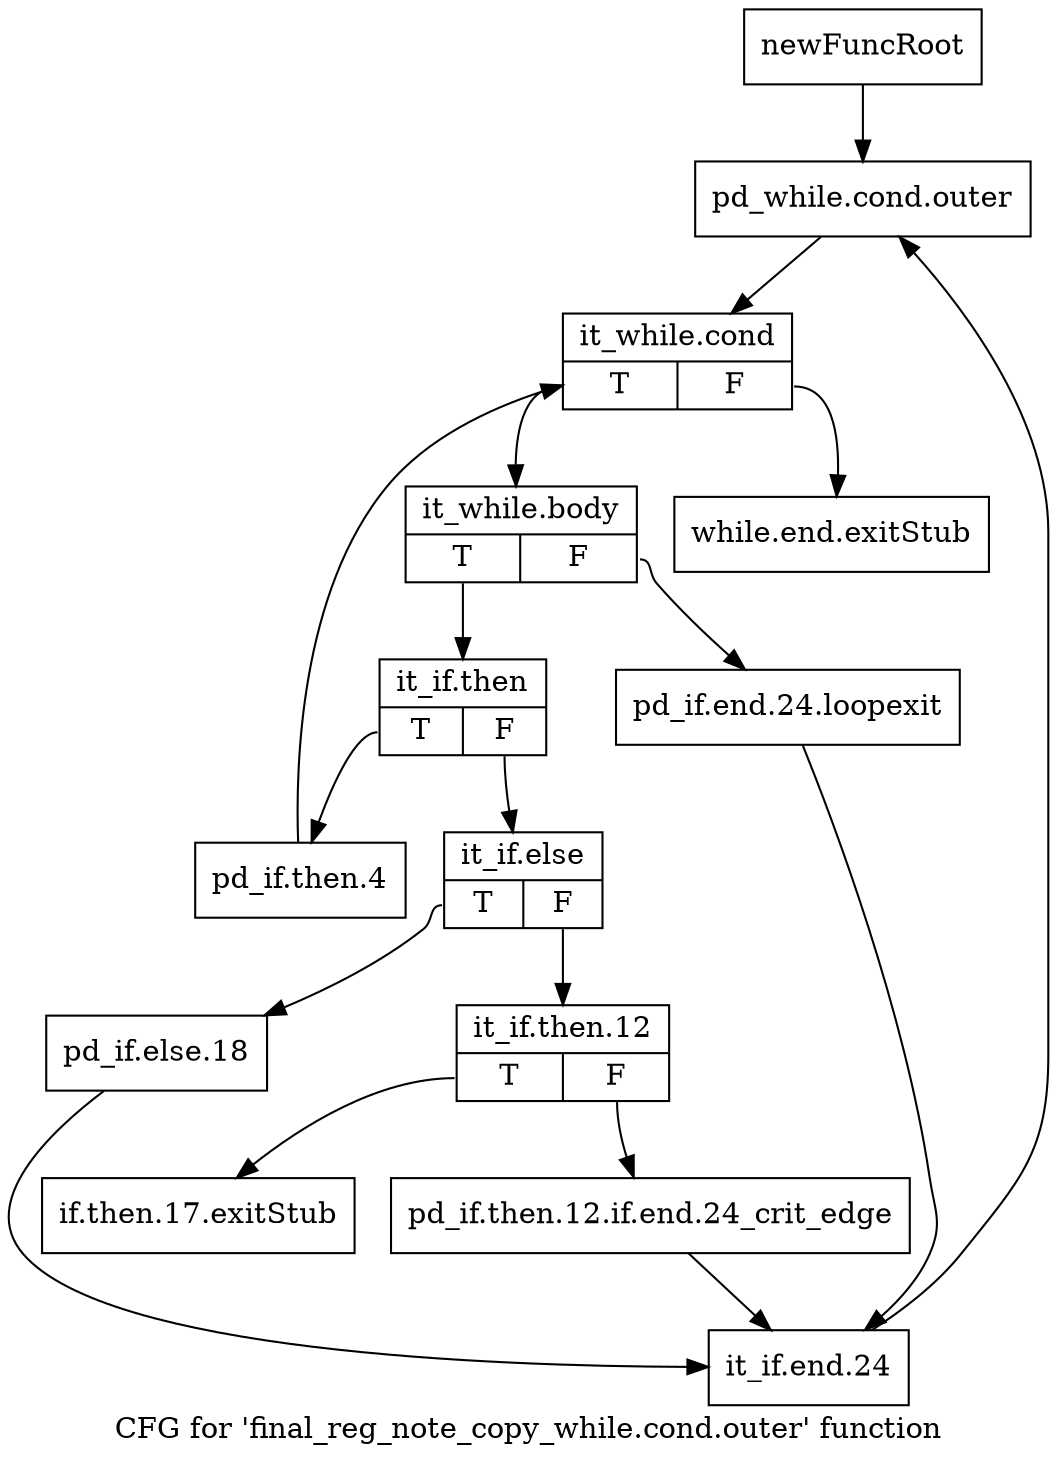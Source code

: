 digraph "CFG for 'final_reg_note_copy_while.cond.outer' function" {
	label="CFG for 'final_reg_note_copy_while.cond.outer' function";

	Node0xc6347e0 [shape=record,label="{newFuncRoot}"];
	Node0xc6347e0 -> Node0xc6404b0;
	Node0xc634830 [shape=record,label="{while.end.exitStub}"];
	Node0xc640460 [shape=record,label="{if.then.17.exitStub}"];
	Node0xc6404b0 [shape=record,label="{pd_while.cond.outer}"];
	Node0xc6404b0 -> Node0xc640500;
	Node0xc640500 [shape=record,label="{it_while.cond|{<s0>T|<s1>F}}"];
	Node0xc640500:s0 -> Node0xc640550;
	Node0xc640500:s1 -> Node0xc634830;
	Node0xc640550 [shape=record,label="{it_while.body|{<s0>T|<s1>F}}"];
	Node0xc640550:s0 -> Node0xc6405f0;
	Node0xc640550:s1 -> Node0xc6405a0;
	Node0xc6405a0 [shape=record,label="{pd_if.end.24.loopexit}"];
	Node0xc6405a0 -> Node0xc640780;
	Node0xc6405f0 [shape=record,label="{it_if.then|{<s0>T|<s1>F}}"];
	Node0xc6405f0:s0 -> Node0xc6407d0;
	Node0xc6405f0:s1 -> Node0xc640640;
	Node0xc640640 [shape=record,label="{it_if.else|{<s0>T|<s1>F}}"];
	Node0xc640640:s0 -> Node0xc640730;
	Node0xc640640:s1 -> Node0xc640690;
	Node0xc640690 [shape=record,label="{it_if.then.12|{<s0>T|<s1>F}}"];
	Node0xc640690:s0 -> Node0xc640460;
	Node0xc640690:s1 -> Node0xc6406e0;
	Node0xc6406e0 [shape=record,label="{pd_if.then.12.if.end.24_crit_edge}"];
	Node0xc6406e0 -> Node0xc640780;
	Node0xc640730 [shape=record,label="{pd_if.else.18}"];
	Node0xc640730 -> Node0xc640780;
	Node0xc640780 [shape=record,label="{it_if.end.24}"];
	Node0xc640780 -> Node0xc6404b0;
	Node0xc6407d0 [shape=record,label="{pd_if.then.4}"];
	Node0xc6407d0 -> Node0xc640500;
}
